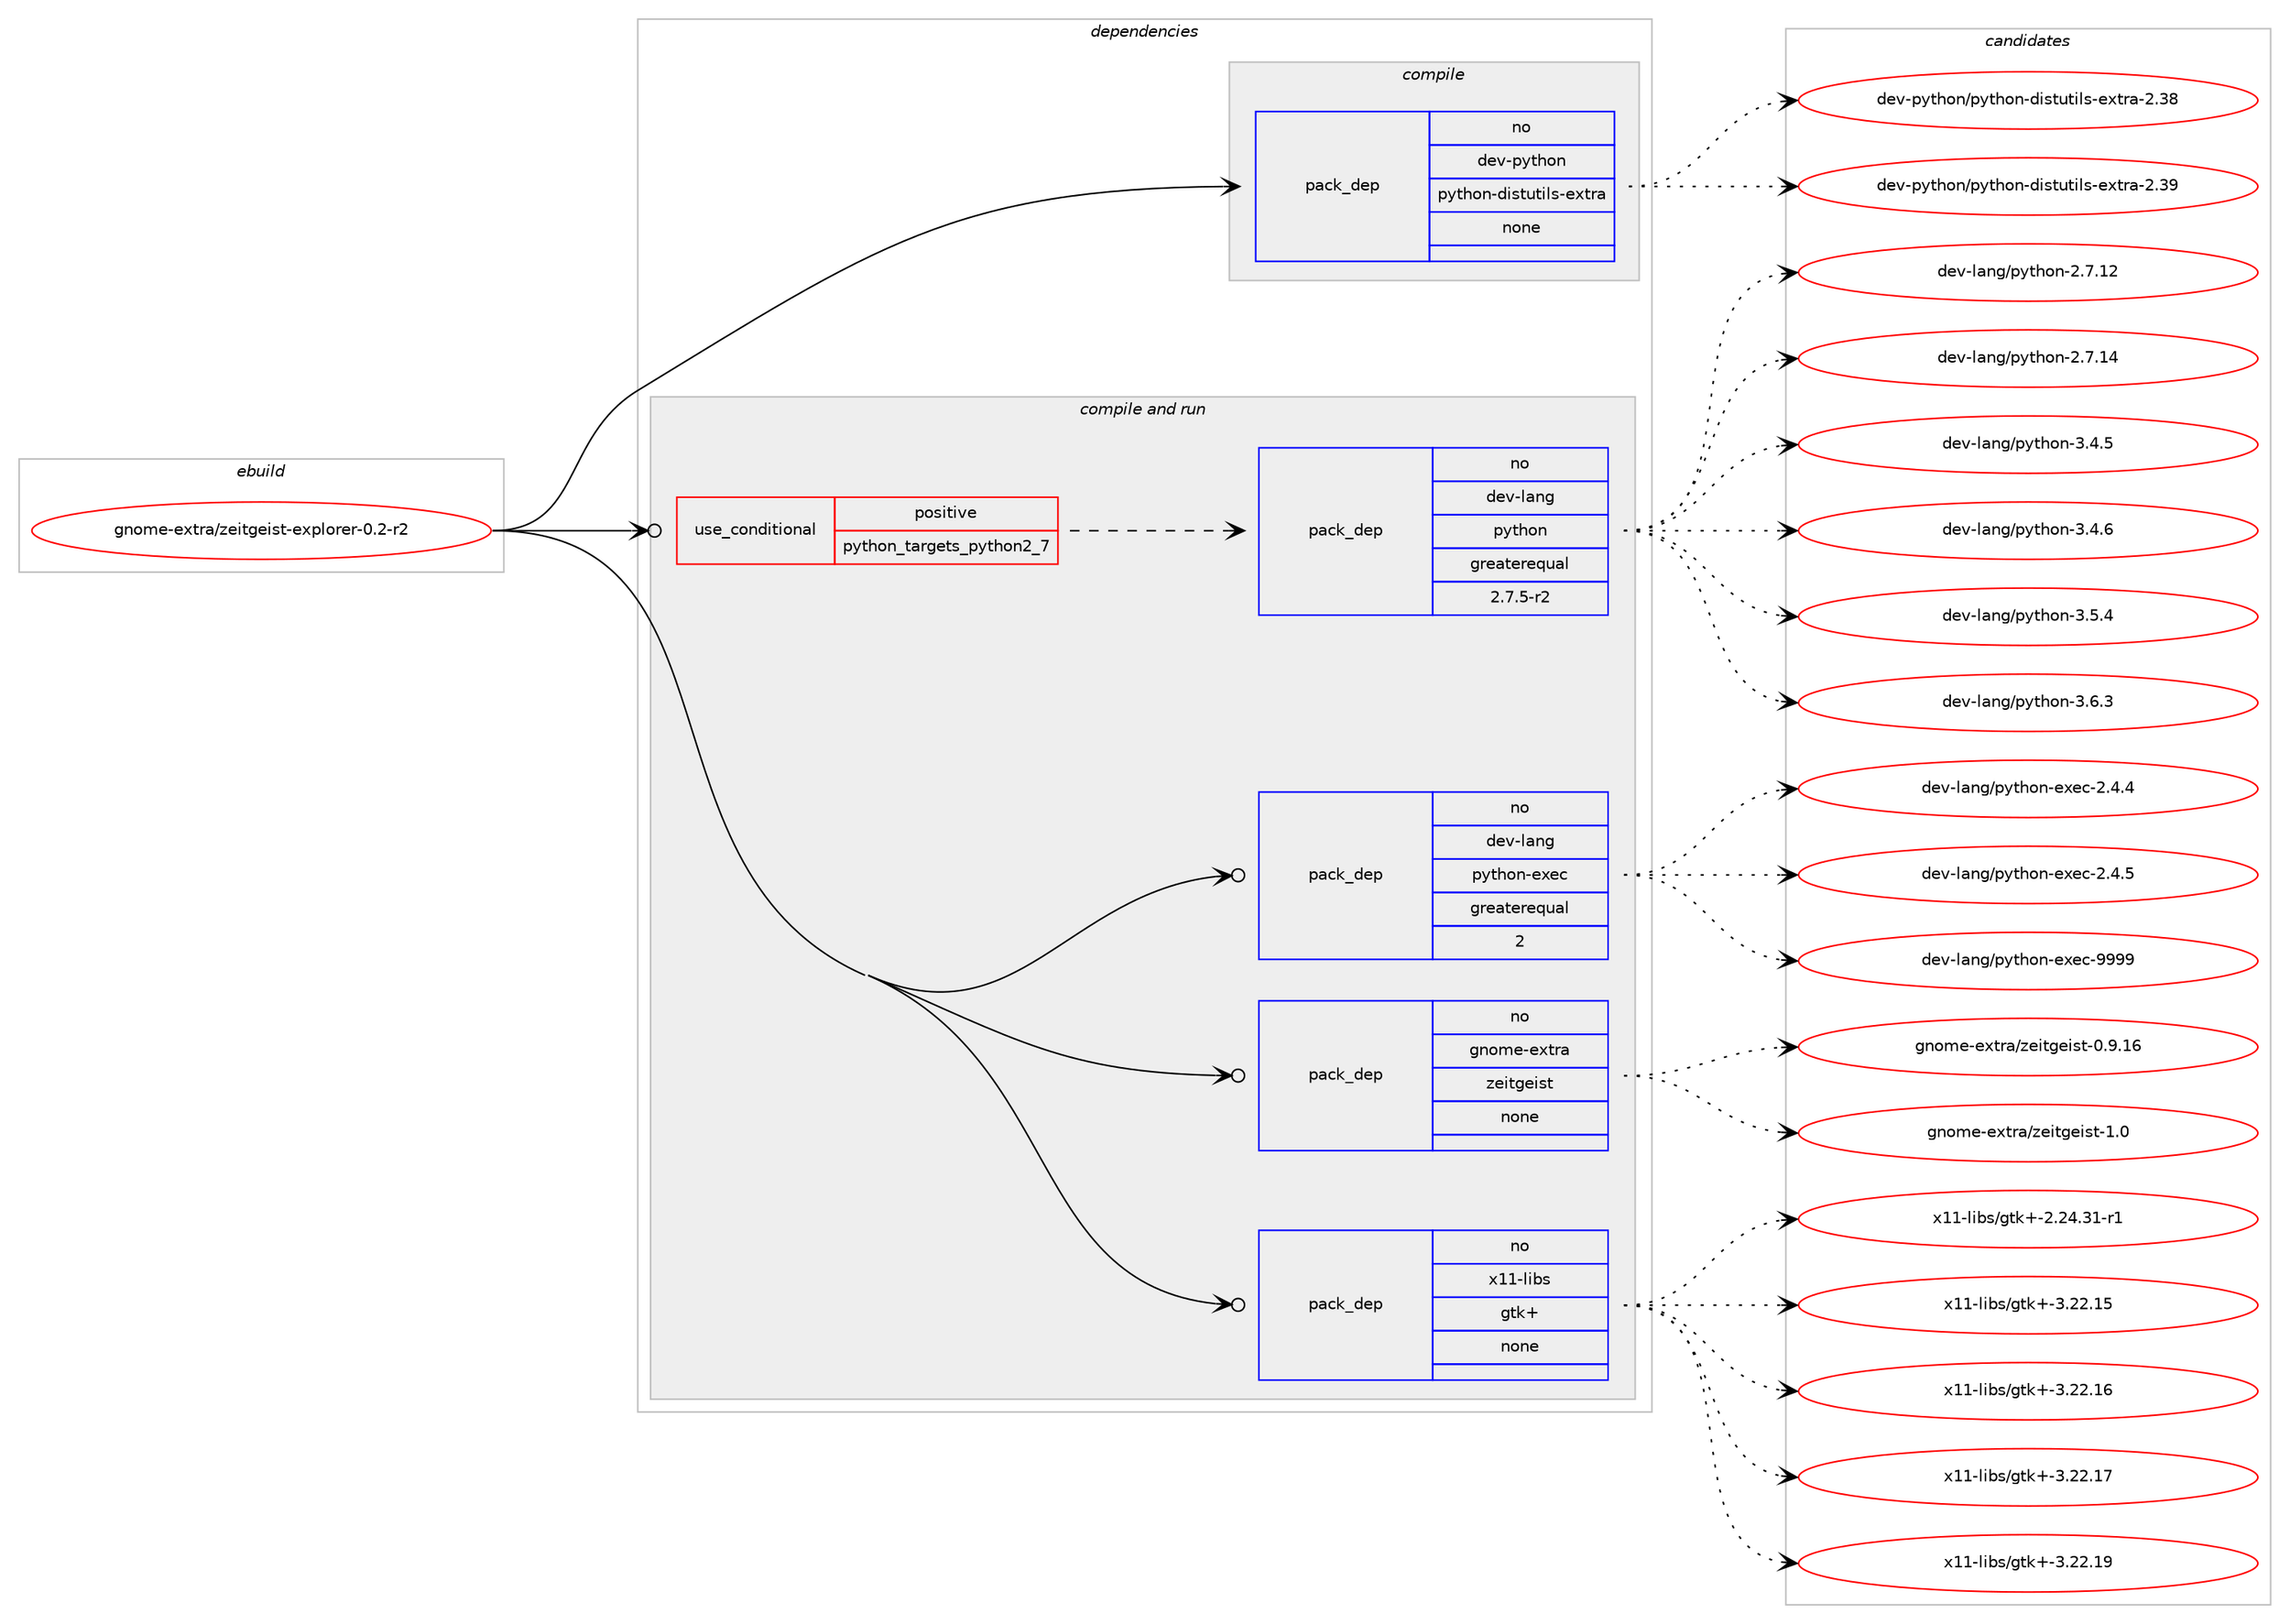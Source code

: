 digraph prolog {

# *************
# Graph options
# *************

newrank=true;
concentrate=true;
compound=true;
graph [rankdir=LR,fontname=Helvetica,fontsize=10,ranksep=1.5];#, ranksep=2.5, nodesep=0.2];
edge  [arrowhead=vee];
node  [fontname=Helvetica,fontsize=10];

# **********
# The ebuild
# **********

subgraph cluster_leftcol {
color=gray;
rank=same;
label=<<i>ebuild</i>>;
id [label="gnome-extra/zeitgeist-explorer-0.2-r2", color=red, width=4, href="../gnome-extra/zeitgeist-explorer-0.2-r2.svg"];
}

# ****************
# The dependencies
# ****************

subgraph cluster_midcol {
color=gray;
label=<<i>dependencies</i>>;
subgraph cluster_compile {
fillcolor="#eeeeee";
style=filled;
label=<<i>compile</i>>;
subgraph pack225202 {
dependency312300 [label=<<TABLE BORDER="0" CELLBORDER="1" CELLSPACING="0" CELLPADDING="4" WIDTH="220"><TR><TD ROWSPAN="6" CELLPADDING="30">pack_dep</TD></TR><TR><TD WIDTH="110">no</TD></TR><TR><TD>dev-python</TD></TR><TR><TD>python-distutils-extra</TD></TR><TR><TD>none</TD></TR><TR><TD></TD></TR></TABLE>>, shape=none, color=blue];
}
id:e -> dependency312300:w [weight=20,style="solid",arrowhead="vee"];
}
subgraph cluster_compileandrun {
fillcolor="#eeeeee";
style=filled;
label=<<i>compile and run</i>>;
subgraph cond82122 {
dependency312301 [label=<<TABLE BORDER="0" CELLBORDER="1" CELLSPACING="0" CELLPADDING="4"><TR><TD ROWSPAN="3" CELLPADDING="10">use_conditional</TD></TR><TR><TD>positive</TD></TR><TR><TD>python_targets_python2_7</TD></TR></TABLE>>, shape=none, color=red];
subgraph pack225203 {
dependency312302 [label=<<TABLE BORDER="0" CELLBORDER="1" CELLSPACING="0" CELLPADDING="4" WIDTH="220"><TR><TD ROWSPAN="6" CELLPADDING="30">pack_dep</TD></TR><TR><TD WIDTH="110">no</TD></TR><TR><TD>dev-lang</TD></TR><TR><TD>python</TD></TR><TR><TD>greaterequal</TD></TR><TR><TD>2.7.5-r2</TD></TR></TABLE>>, shape=none, color=blue];
}
dependency312301:e -> dependency312302:w [weight=20,style="dashed",arrowhead="vee"];
}
id:e -> dependency312301:w [weight=20,style="solid",arrowhead="odotvee"];
subgraph pack225204 {
dependency312303 [label=<<TABLE BORDER="0" CELLBORDER="1" CELLSPACING="0" CELLPADDING="4" WIDTH="220"><TR><TD ROWSPAN="6" CELLPADDING="30">pack_dep</TD></TR><TR><TD WIDTH="110">no</TD></TR><TR><TD>dev-lang</TD></TR><TR><TD>python-exec</TD></TR><TR><TD>greaterequal</TD></TR><TR><TD>2</TD></TR></TABLE>>, shape=none, color=blue];
}
id:e -> dependency312303:w [weight=20,style="solid",arrowhead="odotvee"];
subgraph pack225205 {
dependency312304 [label=<<TABLE BORDER="0" CELLBORDER="1" CELLSPACING="0" CELLPADDING="4" WIDTH="220"><TR><TD ROWSPAN="6" CELLPADDING="30">pack_dep</TD></TR><TR><TD WIDTH="110">no</TD></TR><TR><TD>gnome-extra</TD></TR><TR><TD>zeitgeist</TD></TR><TR><TD>none</TD></TR><TR><TD></TD></TR></TABLE>>, shape=none, color=blue];
}
id:e -> dependency312304:w [weight=20,style="solid",arrowhead="odotvee"];
subgraph pack225206 {
dependency312305 [label=<<TABLE BORDER="0" CELLBORDER="1" CELLSPACING="0" CELLPADDING="4" WIDTH="220"><TR><TD ROWSPAN="6" CELLPADDING="30">pack_dep</TD></TR><TR><TD WIDTH="110">no</TD></TR><TR><TD>x11-libs</TD></TR><TR><TD>gtk+</TD></TR><TR><TD>none</TD></TR><TR><TD></TD></TR></TABLE>>, shape=none, color=blue];
}
id:e -> dependency312305:w [weight=20,style="solid",arrowhead="odotvee"];
}
subgraph cluster_run {
fillcolor="#eeeeee";
style=filled;
label=<<i>run</i>>;
}
}

# **************
# The candidates
# **************

subgraph cluster_choices {
rank=same;
color=gray;
label=<<i>candidates</i>>;

subgraph choice225202 {
color=black;
nodesep=1;
choice10010111845112121116104111110471121211161041111104510010511511611711610510811545101120116114974550465156 [label="dev-python/python-distutils-extra-2.38", color=red, width=4,href="../dev-python/python-distutils-extra-2.38.svg"];
choice10010111845112121116104111110471121211161041111104510010511511611711610510811545101120116114974550465157 [label="dev-python/python-distutils-extra-2.39", color=red, width=4,href="../dev-python/python-distutils-extra-2.39.svg"];
dependency312300:e -> choice10010111845112121116104111110471121211161041111104510010511511611711610510811545101120116114974550465156:w [style=dotted,weight="100"];
dependency312300:e -> choice10010111845112121116104111110471121211161041111104510010511511611711610510811545101120116114974550465157:w [style=dotted,weight="100"];
}
subgraph choice225203 {
color=black;
nodesep=1;
choice10010111845108971101034711212111610411111045504655464950 [label="dev-lang/python-2.7.12", color=red, width=4,href="../dev-lang/python-2.7.12.svg"];
choice10010111845108971101034711212111610411111045504655464952 [label="dev-lang/python-2.7.14", color=red, width=4,href="../dev-lang/python-2.7.14.svg"];
choice100101118451089711010347112121116104111110455146524653 [label="dev-lang/python-3.4.5", color=red, width=4,href="../dev-lang/python-3.4.5.svg"];
choice100101118451089711010347112121116104111110455146524654 [label="dev-lang/python-3.4.6", color=red, width=4,href="../dev-lang/python-3.4.6.svg"];
choice100101118451089711010347112121116104111110455146534652 [label="dev-lang/python-3.5.4", color=red, width=4,href="../dev-lang/python-3.5.4.svg"];
choice100101118451089711010347112121116104111110455146544651 [label="dev-lang/python-3.6.3", color=red, width=4,href="../dev-lang/python-3.6.3.svg"];
dependency312302:e -> choice10010111845108971101034711212111610411111045504655464950:w [style=dotted,weight="100"];
dependency312302:e -> choice10010111845108971101034711212111610411111045504655464952:w [style=dotted,weight="100"];
dependency312302:e -> choice100101118451089711010347112121116104111110455146524653:w [style=dotted,weight="100"];
dependency312302:e -> choice100101118451089711010347112121116104111110455146524654:w [style=dotted,weight="100"];
dependency312302:e -> choice100101118451089711010347112121116104111110455146534652:w [style=dotted,weight="100"];
dependency312302:e -> choice100101118451089711010347112121116104111110455146544651:w [style=dotted,weight="100"];
}
subgraph choice225204 {
color=black;
nodesep=1;
choice1001011184510897110103471121211161041111104510112010199455046524652 [label="dev-lang/python-exec-2.4.4", color=red, width=4,href="../dev-lang/python-exec-2.4.4.svg"];
choice1001011184510897110103471121211161041111104510112010199455046524653 [label="dev-lang/python-exec-2.4.5", color=red, width=4,href="../dev-lang/python-exec-2.4.5.svg"];
choice10010111845108971101034711212111610411111045101120101994557575757 [label="dev-lang/python-exec-9999", color=red, width=4,href="../dev-lang/python-exec-9999.svg"];
dependency312303:e -> choice1001011184510897110103471121211161041111104510112010199455046524652:w [style=dotted,weight="100"];
dependency312303:e -> choice1001011184510897110103471121211161041111104510112010199455046524653:w [style=dotted,weight="100"];
dependency312303:e -> choice10010111845108971101034711212111610411111045101120101994557575757:w [style=dotted,weight="100"];
}
subgraph choice225205 {
color=black;
nodesep=1;
choice10311011110910145101120116114974712210110511610310110511511645484657464954 [label="gnome-extra/zeitgeist-0.9.16", color=red, width=4,href="../gnome-extra/zeitgeist-0.9.16.svg"];
choice10311011110910145101120116114974712210110511610310110511511645494648 [label="gnome-extra/zeitgeist-1.0", color=red, width=4,href="../gnome-extra/zeitgeist-1.0.svg"];
dependency312304:e -> choice10311011110910145101120116114974712210110511610310110511511645484657464954:w [style=dotted,weight="100"];
dependency312304:e -> choice10311011110910145101120116114974712210110511610310110511511645494648:w [style=dotted,weight="100"];
}
subgraph choice225206 {
color=black;
nodesep=1;
choice12049494510810598115471031161074345504650524651494511449 [label="x11-libs/gtk+-2.24.31-r1", color=red, width=4,href="../x11-libs/gtk+-2.24.31-r1.svg"];
choice1204949451081059811547103116107434551465050464953 [label="x11-libs/gtk+-3.22.15", color=red, width=4,href="../x11-libs/gtk+-3.22.15.svg"];
choice1204949451081059811547103116107434551465050464954 [label="x11-libs/gtk+-3.22.16", color=red, width=4,href="../x11-libs/gtk+-3.22.16.svg"];
choice1204949451081059811547103116107434551465050464955 [label="x11-libs/gtk+-3.22.17", color=red, width=4,href="../x11-libs/gtk+-3.22.17.svg"];
choice1204949451081059811547103116107434551465050464957 [label="x11-libs/gtk+-3.22.19", color=red, width=4,href="../x11-libs/gtk+-3.22.19.svg"];
dependency312305:e -> choice12049494510810598115471031161074345504650524651494511449:w [style=dotted,weight="100"];
dependency312305:e -> choice1204949451081059811547103116107434551465050464953:w [style=dotted,weight="100"];
dependency312305:e -> choice1204949451081059811547103116107434551465050464954:w [style=dotted,weight="100"];
dependency312305:e -> choice1204949451081059811547103116107434551465050464955:w [style=dotted,weight="100"];
dependency312305:e -> choice1204949451081059811547103116107434551465050464957:w [style=dotted,weight="100"];
}
}

}
